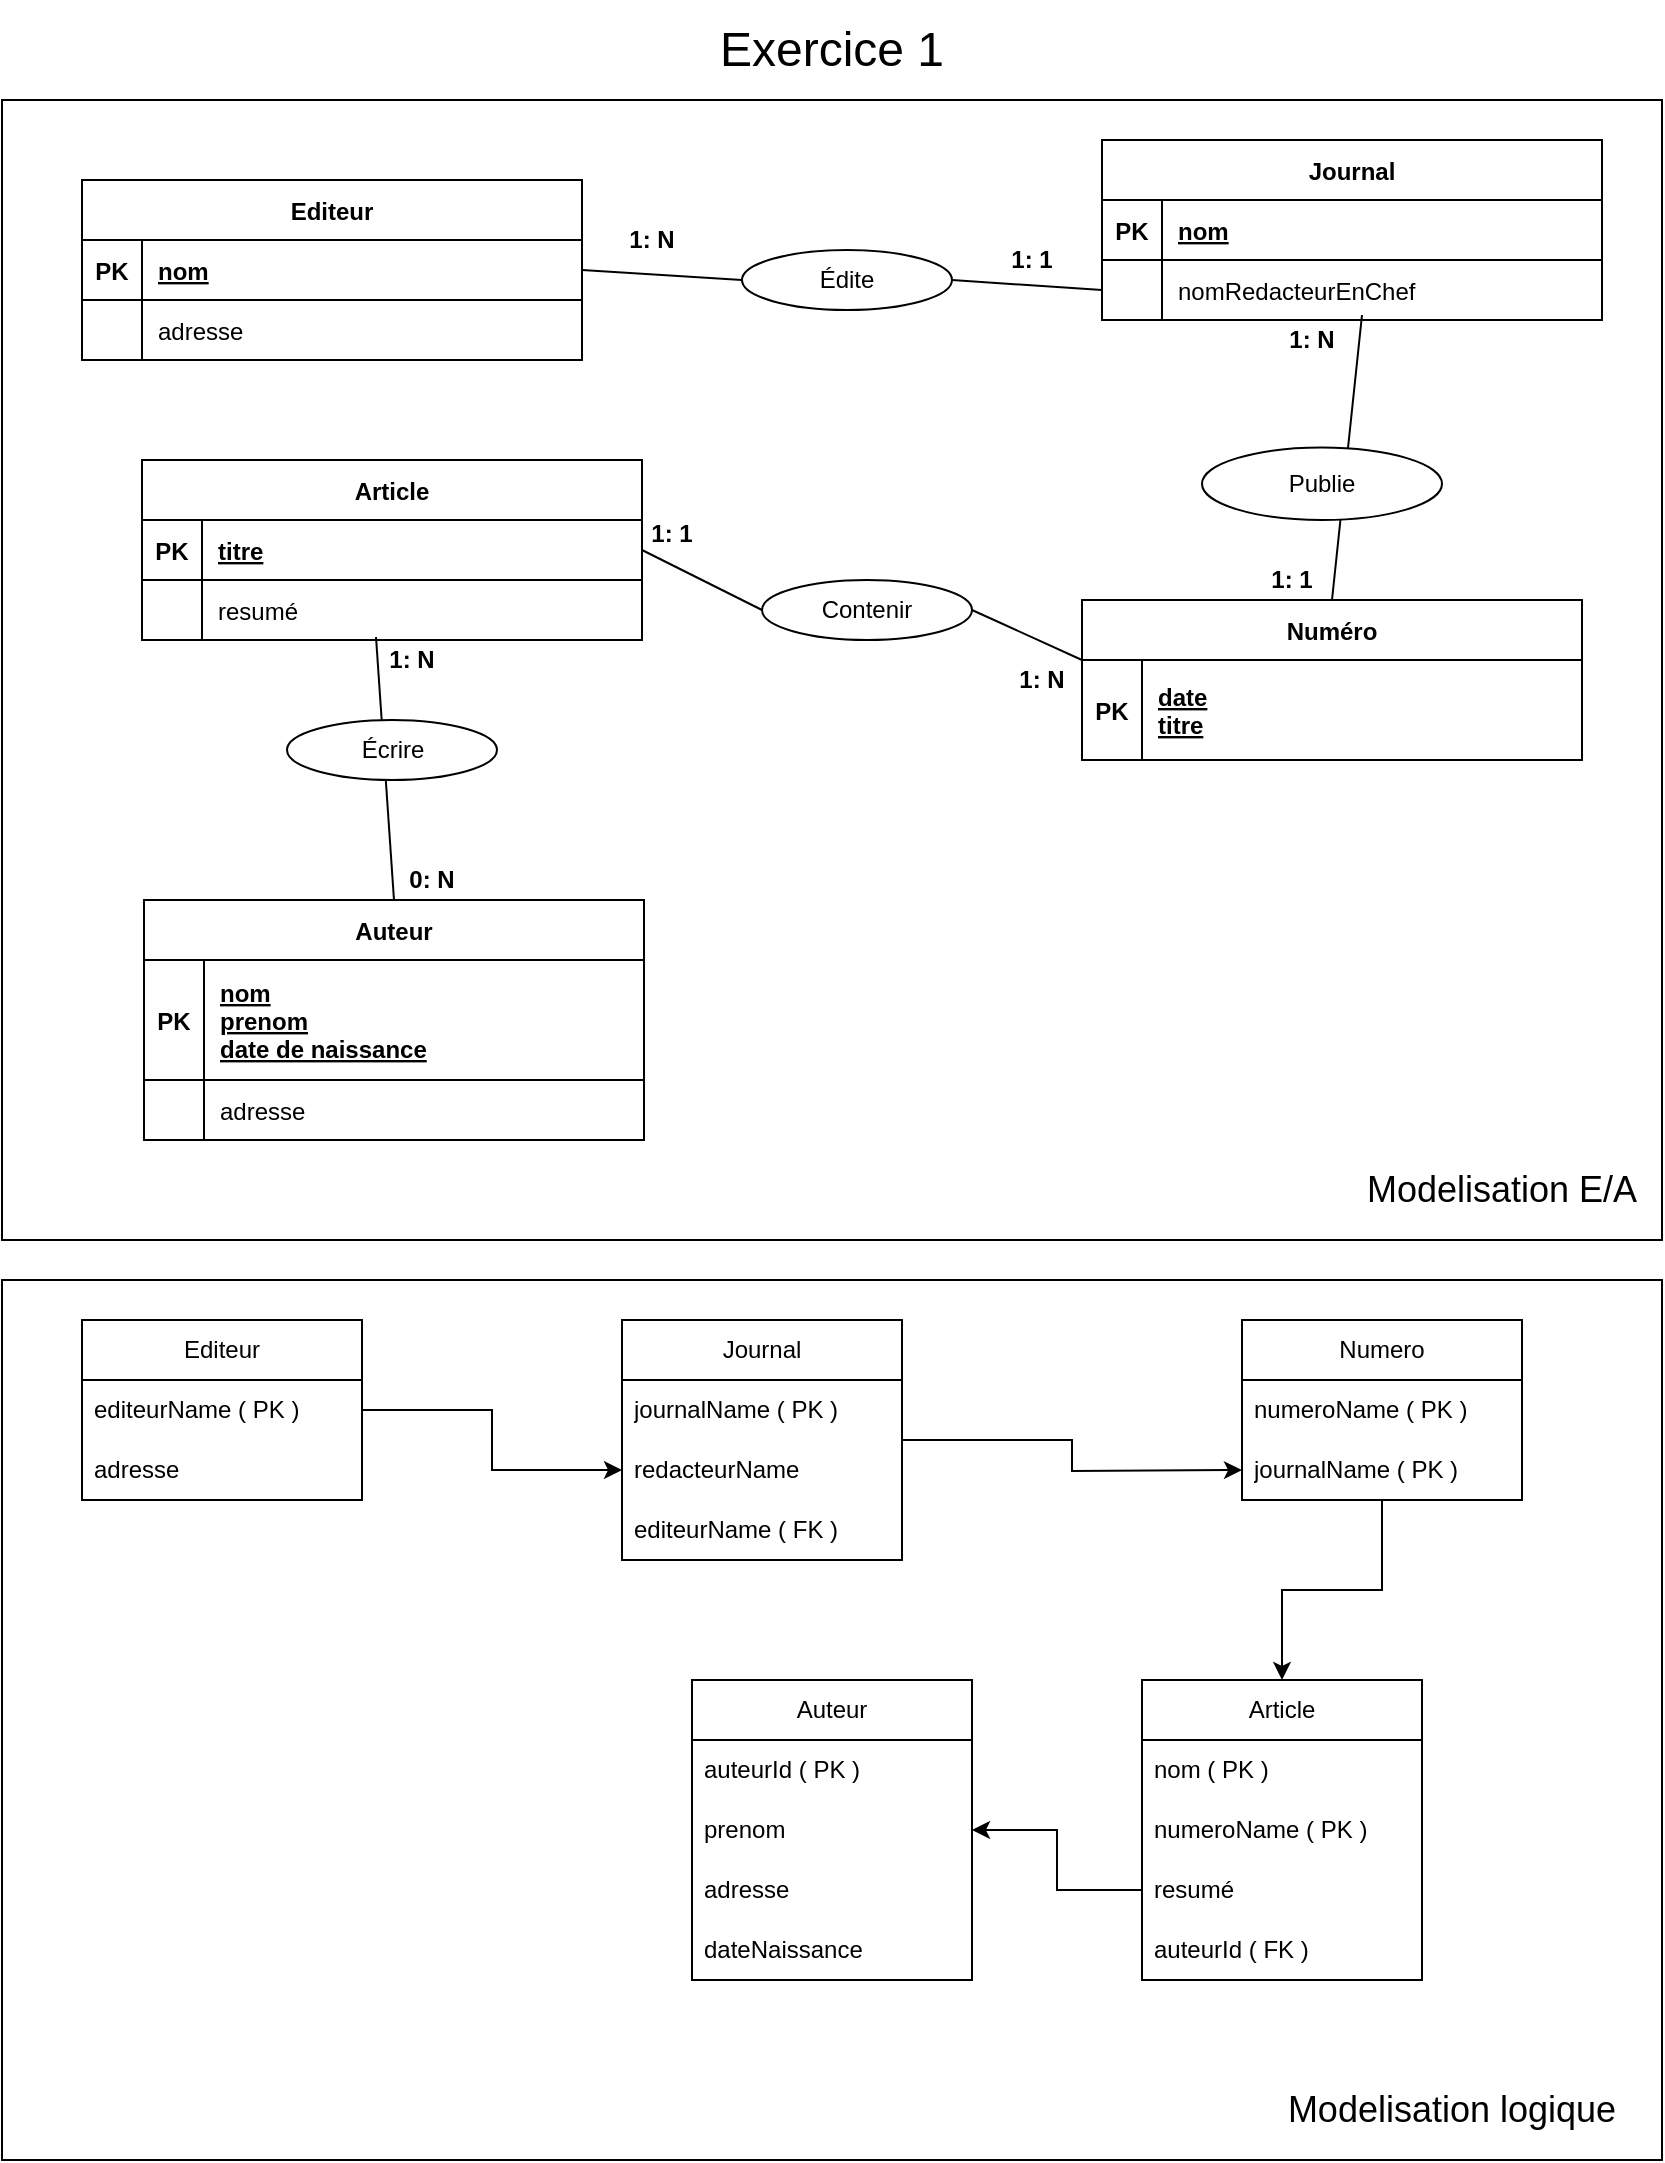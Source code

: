 <mxfile version="26.0.4">
  <diagram id="R2lEEEUBdFMjLlhIrx00" name="Page-1">
    <mxGraphModel dx="985" dy="519" grid="1" gridSize="10" guides="1" tooltips="1" connect="1" arrows="1" fold="1" page="1" pageScale="1" pageWidth="850" pageHeight="1100" math="0" shadow="0" extFonts="Permanent Marker^https://fonts.googleapis.com/css?family=Permanent+Marker">
      <root>
        <mxCell id="0" />
        <mxCell id="1" parent="0" />
        <mxCell id="2zNFN6GyW0OHNHu0MdLy-56" value="" style="rounded=0;whiteSpace=wrap;html=1;" vertex="1" parent="1">
          <mxGeometry x="10" y="60" width="830" height="570" as="geometry" />
        </mxCell>
        <mxCell id="2zNFN6GyW0OHNHu0MdLy-8" value="" style="endArrow=none;html=1;rounded=0;exitX=0.5;exitY=0;exitDx=0;exitDy=0;entryX=0.52;entryY=0.917;entryDx=0;entryDy=0;entryPerimeter=0;" edge="1" parent="1" source="C-vyLk0tnHw3VtMMgP7b-13" target="2zNFN6GyW0OHNHu0MdLy-36">
          <mxGeometry width="50" height="50" relative="1" as="geometry">
            <mxPoint x="450" y="270" as="sourcePoint" />
            <mxPoint x="715" y="171" as="targetPoint" />
          </mxGeometry>
        </mxCell>
        <mxCell id="2zNFN6GyW0OHNHu0MdLy-43" value="" style="ellipse;whiteSpace=wrap;html=1;" vertex="1" parent="1">
          <mxGeometry x="610" y="233.75" width="120" height="36.25" as="geometry" />
        </mxCell>
        <mxCell id="C-vyLk0tnHw3VtMMgP7b-13" value="Numéro" style="shape=table;startSize=30;container=1;collapsible=1;childLayout=tableLayout;fixedRows=1;rowLines=0;fontStyle=1;align=center;resizeLast=1;movable=1;resizable=1;rotatable=1;deletable=1;editable=1;locked=0;connectable=1;" parent="1" vertex="1">
          <mxGeometry x="550" y="310" width="250" height="80" as="geometry" />
        </mxCell>
        <mxCell id="C-vyLk0tnHw3VtMMgP7b-14" value="" style="shape=partialRectangle;collapsible=0;dropTarget=0;pointerEvents=0;fillColor=none;points=[[0,0.5],[1,0.5]];portConstraint=eastwest;top=0;left=0;right=0;bottom=1;" parent="C-vyLk0tnHw3VtMMgP7b-13" vertex="1">
          <mxGeometry y="30" width="250" height="50" as="geometry" />
        </mxCell>
        <mxCell id="C-vyLk0tnHw3VtMMgP7b-15" value="PK" style="shape=partialRectangle;overflow=hidden;connectable=0;fillColor=none;top=0;left=0;bottom=0;right=0;fontStyle=1;" parent="C-vyLk0tnHw3VtMMgP7b-14" vertex="1">
          <mxGeometry width="30" height="50" as="geometry">
            <mxRectangle width="30" height="50" as="alternateBounds" />
          </mxGeometry>
        </mxCell>
        <mxCell id="C-vyLk0tnHw3VtMMgP7b-16" value="date&#xa;titre" style="shape=partialRectangle;overflow=hidden;connectable=1;fillColor=none;top=0;left=0;bottom=0;right=0;align=left;spacingLeft=6;fontStyle=5;movable=1;resizable=1;rotatable=1;deletable=1;editable=1;locked=0;" parent="C-vyLk0tnHw3VtMMgP7b-14" vertex="1">
          <mxGeometry x="30" width="220" height="50" as="geometry">
            <mxRectangle width="220" height="50" as="alternateBounds" />
          </mxGeometry>
        </mxCell>
        <mxCell id="C-vyLk0tnHw3VtMMgP7b-23" value="Editeur" style="shape=table;startSize=30;container=1;collapsible=1;childLayout=tableLayout;fixedRows=1;rowLines=0;fontStyle=1;align=center;resizeLast=1;" parent="1" vertex="1">
          <mxGeometry x="50" y="100" width="250" height="90" as="geometry" />
        </mxCell>
        <mxCell id="C-vyLk0tnHw3VtMMgP7b-24" value="" style="shape=partialRectangle;collapsible=0;dropTarget=0;pointerEvents=0;fillColor=none;points=[[0,0.5],[1,0.5]];portConstraint=eastwest;top=0;left=0;right=0;bottom=1;" parent="C-vyLk0tnHw3VtMMgP7b-23" vertex="1">
          <mxGeometry y="30" width="250" height="30" as="geometry" />
        </mxCell>
        <mxCell id="C-vyLk0tnHw3VtMMgP7b-25" value="PK" style="shape=partialRectangle;overflow=hidden;connectable=0;fillColor=none;top=0;left=0;bottom=0;right=0;fontStyle=1;" parent="C-vyLk0tnHw3VtMMgP7b-24" vertex="1">
          <mxGeometry width="30" height="30" as="geometry">
            <mxRectangle width="30" height="30" as="alternateBounds" />
          </mxGeometry>
        </mxCell>
        <mxCell id="C-vyLk0tnHw3VtMMgP7b-26" value="nom" style="shape=partialRectangle;overflow=hidden;connectable=0;fillColor=none;top=0;left=0;bottom=0;right=0;align=left;spacingLeft=6;fontStyle=5;" parent="C-vyLk0tnHw3VtMMgP7b-24" vertex="1">
          <mxGeometry x="30" width="220" height="30" as="geometry">
            <mxRectangle width="220" height="30" as="alternateBounds" />
          </mxGeometry>
        </mxCell>
        <mxCell id="C-vyLk0tnHw3VtMMgP7b-27" value="" style="shape=partialRectangle;collapsible=0;dropTarget=0;pointerEvents=0;fillColor=none;points=[[0,0.5],[1,0.5]];portConstraint=eastwest;top=0;left=0;right=0;bottom=0;" parent="C-vyLk0tnHw3VtMMgP7b-23" vertex="1">
          <mxGeometry y="60" width="250" height="30" as="geometry" />
        </mxCell>
        <mxCell id="C-vyLk0tnHw3VtMMgP7b-28" value="" style="shape=partialRectangle;overflow=hidden;connectable=0;fillColor=none;top=0;left=0;bottom=0;right=0;" parent="C-vyLk0tnHw3VtMMgP7b-27" vertex="1">
          <mxGeometry width="30" height="30" as="geometry">
            <mxRectangle width="30" height="30" as="alternateBounds" />
          </mxGeometry>
        </mxCell>
        <mxCell id="C-vyLk0tnHw3VtMMgP7b-29" value="adresse" style="shape=partialRectangle;overflow=hidden;connectable=0;fillColor=none;top=0;left=0;bottom=0;right=0;align=left;spacingLeft=6;" parent="C-vyLk0tnHw3VtMMgP7b-27" vertex="1">
          <mxGeometry x="30" width="220" height="30" as="geometry">
            <mxRectangle width="220" height="30" as="alternateBounds" />
          </mxGeometry>
        </mxCell>
        <mxCell id="2zNFN6GyW0OHNHu0MdLy-2" value="&lt;font style=&quot;font-size: 24px;&quot;&gt;Exercice 1&lt;/font&gt;" style="text;html=1;align=center;verticalAlign=middle;whiteSpace=wrap;rounded=0;" vertex="1" parent="1">
          <mxGeometry x="345" y="10" width="160" height="50" as="geometry" />
        </mxCell>
        <mxCell id="2zNFN6GyW0OHNHu0MdLy-3" value="" style="endArrow=none;html=1;rounded=0;exitX=1;exitY=0.5;exitDx=0;exitDy=0;entryX=0;entryY=0.5;entryDx=0;entryDy=0;" edge="1" parent="1" source="2zNFN6GyW0OHNHu0MdLy-4" target="2zNFN6GyW0OHNHu0MdLy-36">
          <mxGeometry width="50" height="50" relative="1" as="geometry">
            <mxPoint x="450" y="270" as="sourcePoint" />
            <mxPoint x="550" y="145" as="targetPoint" />
          </mxGeometry>
        </mxCell>
        <mxCell id="2zNFN6GyW0OHNHu0MdLy-5" value="" style="endArrow=none;html=1;rounded=0;exitX=1;exitY=0.5;exitDx=0;exitDy=0;entryX=0;entryY=0.5;entryDx=0;entryDy=0;" edge="1" parent="1" source="C-vyLk0tnHw3VtMMgP7b-24" target="2zNFN6GyW0OHNHu0MdLy-4">
          <mxGeometry width="50" height="50" relative="1" as="geometry">
            <mxPoint x="320" y="175" as="sourcePoint" />
            <mxPoint x="505" y="160" as="targetPoint" />
          </mxGeometry>
        </mxCell>
        <mxCell id="2zNFN6GyW0OHNHu0MdLy-4" value="Édite" style="ellipse;whiteSpace=wrap;html=1;" vertex="1" parent="1">
          <mxGeometry x="380" y="135" width="105" height="30" as="geometry" />
        </mxCell>
        <mxCell id="2zNFN6GyW0OHNHu0MdLy-6" value="&lt;b&gt;1: N&lt;/b&gt;" style="text;html=1;align=center;verticalAlign=middle;whiteSpace=wrap;rounded=0;" vertex="1" parent="1">
          <mxGeometry x="310" y="120" width="50" height="20" as="geometry" />
        </mxCell>
        <mxCell id="2zNFN6GyW0OHNHu0MdLy-7" value="&lt;b&gt;1: 1&lt;/b&gt;" style="text;html=1;align=center;verticalAlign=middle;whiteSpace=wrap;rounded=0;" vertex="1" parent="1">
          <mxGeometry x="500" y="130" width="50" height="20" as="geometry" />
        </mxCell>
        <mxCell id="2zNFN6GyW0OHNHu0MdLy-12" value="Publie" style="text;html=1;align=center;verticalAlign=middle;whiteSpace=wrap;rounded=0;" vertex="1" parent="1">
          <mxGeometry x="640" y="236.88" width="60" height="30" as="geometry" />
        </mxCell>
        <mxCell id="2zNFN6GyW0OHNHu0MdLy-18" value="Article" style="shape=table;startSize=30;container=1;collapsible=1;childLayout=tableLayout;fixedRows=1;rowLines=0;fontStyle=1;align=center;resizeLast=1;" vertex="1" parent="1">
          <mxGeometry x="80" y="240" width="250" height="90" as="geometry" />
        </mxCell>
        <mxCell id="2zNFN6GyW0OHNHu0MdLy-19" value="" style="shape=partialRectangle;collapsible=0;dropTarget=0;pointerEvents=0;fillColor=none;points=[[0,0.5],[1,0.5]];portConstraint=eastwest;top=0;left=0;right=0;bottom=1;" vertex="1" parent="2zNFN6GyW0OHNHu0MdLy-18">
          <mxGeometry y="30" width="250" height="30" as="geometry" />
        </mxCell>
        <mxCell id="2zNFN6GyW0OHNHu0MdLy-20" value="PK" style="shape=partialRectangle;overflow=hidden;connectable=0;fillColor=none;top=0;left=0;bottom=0;right=0;fontStyle=1;" vertex="1" parent="2zNFN6GyW0OHNHu0MdLy-19">
          <mxGeometry width="30" height="30" as="geometry">
            <mxRectangle width="30" height="30" as="alternateBounds" />
          </mxGeometry>
        </mxCell>
        <mxCell id="2zNFN6GyW0OHNHu0MdLy-21" value="titre" style="shape=partialRectangle;overflow=hidden;connectable=0;fillColor=none;top=0;left=0;bottom=0;right=0;align=left;spacingLeft=6;fontStyle=5;" vertex="1" parent="2zNFN6GyW0OHNHu0MdLy-19">
          <mxGeometry x="30" width="220" height="30" as="geometry">
            <mxRectangle width="220" height="30" as="alternateBounds" />
          </mxGeometry>
        </mxCell>
        <mxCell id="2zNFN6GyW0OHNHu0MdLy-22" value="" style="shape=partialRectangle;collapsible=0;dropTarget=0;pointerEvents=0;fillColor=none;points=[[0,0.5],[1,0.5]];portConstraint=eastwest;top=0;left=0;right=0;bottom=0;" vertex="1" parent="2zNFN6GyW0OHNHu0MdLy-18">
          <mxGeometry y="60" width="250" height="30" as="geometry" />
        </mxCell>
        <mxCell id="2zNFN6GyW0OHNHu0MdLy-23" value="" style="shape=partialRectangle;overflow=hidden;connectable=0;fillColor=none;top=0;left=0;bottom=0;right=0;" vertex="1" parent="2zNFN6GyW0OHNHu0MdLy-22">
          <mxGeometry width="30" height="30" as="geometry">
            <mxRectangle width="30" height="30" as="alternateBounds" />
          </mxGeometry>
        </mxCell>
        <mxCell id="2zNFN6GyW0OHNHu0MdLy-24" value="resumé" style="shape=partialRectangle;overflow=hidden;connectable=0;fillColor=none;top=0;left=0;bottom=0;right=0;align=left;spacingLeft=6;" vertex="1" parent="2zNFN6GyW0OHNHu0MdLy-22">
          <mxGeometry x="30" width="220" height="30" as="geometry">
            <mxRectangle width="220" height="30" as="alternateBounds" />
          </mxGeometry>
        </mxCell>
        <mxCell id="2zNFN6GyW0OHNHu0MdLy-25" value="Auteur" style="shape=table;startSize=30;container=1;collapsible=1;childLayout=tableLayout;fixedRows=1;rowLines=0;fontStyle=1;align=center;resizeLast=1;" vertex="1" parent="1">
          <mxGeometry x="81" y="460" width="250" height="120" as="geometry" />
        </mxCell>
        <mxCell id="2zNFN6GyW0OHNHu0MdLy-26" value="" style="shape=partialRectangle;collapsible=0;dropTarget=0;pointerEvents=0;fillColor=none;points=[[0,0.5],[1,0.5]];portConstraint=eastwest;top=0;left=0;right=0;bottom=1;" vertex="1" parent="2zNFN6GyW0OHNHu0MdLy-25">
          <mxGeometry y="30" width="250" height="60" as="geometry" />
        </mxCell>
        <mxCell id="2zNFN6GyW0OHNHu0MdLy-27" value="PK" style="shape=partialRectangle;overflow=hidden;connectable=0;fillColor=none;top=0;left=0;bottom=0;right=0;fontStyle=1;" vertex="1" parent="2zNFN6GyW0OHNHu0MdLy-26">
          <mxGeometry width="30" height="60" as="geometry">
            <mxRectangle width="30" height="60" as="alternateBounds" />
          </mxGeometry>
        </mxCell>
        <mxCell id="2zNFN6GyW0OHNHu0MdLy-28" value="nom&#xa;prenom&#xa;date de naissance" style="shape=partialRectangle;overflow=hidden;connectable=0;fillColor=none;top=0;left=0;bottom=0;right=0;align=left;spacingLeft=6;fontStyle=5;" vertex="1" parent="2zNFN6GyW0OHNHu0MdLy-26">
          <mxGeometry x="30" width="220" height="60" as="geometry">
            <mxRectangle width="220" height="60" as="alternateBounds" />
          </mxGeometry>
        </mxCell>
        <mxCell id="2zNFN6GyW0OHNHu0MdLy-29" value="" style="shape=partialRectangle;collapsible=0;dropTarget=0;pointerEvents=0;fillColor=none;points=[[0,0.5],[1,0.5]];portConstraint=eastwest;top=0;left=0;right=0;bottom=0;" vertex="1" parent="2zNFN6GyW0OHNHu0MdLy-25">
          <mxGeometry y="90" width="250" height="30" as="geometry" />
        </mxCell>
        <mxCell id="2zNFN6GyW0OHNHu0MdLy-30" value="" style="shape=partialRectangle;overflow=hidden;connectable=0;fillColor=none;top=0;left=0;bottom=0;right=0;" vertex="1" parent="2zNFN6GyW0OHNHu0MdLy-29">
          <mxGeometry width="30" height="30" as="geometry">
            <mxRectangle width="30" height="30" as="alternateBounds" />
          </mxGeometry>
        </mxCell>
        <mxCell id="2zNFN6GyW0OHNHu0MdLy-31" value="adresse" style="shape=partialRectangle;overflow=hidden;connectable=0;fillColor=none;top=0;left=0;bottom=0;right=0;align=left;spacingLeft=6;" vertex="1" parent="2zNFN6GyW0OHNHu0MdLy-29">
          <mxGeometry x="30" width="220" height="30" as="geometry">
            <mxRectangle width="220" height="30" as="alternateBounds" />
          </mxGeometry>
        </mxCell>
        <mxCell id="2zNFN6GyW0OHNHu0MdLy-32" value="Journal" style="shape=table;startSize=30;container=1;collapsible=1;childLayout=tableLayout;fixedRows=1;rowLines=0;fontStyle=1;align=center;resizeLast=1;" vertex="1" parent="1">
          <mxGeometry x="560" y="80" width="250" height="90" as="geometry" />
        </mxCell>
        <mxCell id="2zNFN6GyW0OHNHu0MdLy-33" value="" style="shape=partialRectangle;collapsible=0;dropTarget=0;pointerEvents=0;fillColor=none;points=[[0,0.5],[1,0.5]];portConstraint=eastwest;top=0;left=0;right=0;bottom=1;" vertex="1" parent="2zNFN6GyW0OHNHu0MdLy-32">
          <mxGeometry y="30" width="250" height="30" as="geometry" />
        </mxCell>
        <mxCell id="2zNFN6GyW0OHNHu0MdLy-34" value="PK" style="shape=partialRectangle;overflow=hidden;connectable=0;fillColor=none;top=0;left=0;bottom=0;right=0;fontStyle=1;" vertex="1" parent="2zNFN6GyW0OHNHu0MdLy-33">
          <mxGeometry width="30" height="30" as="geometry">
            <mxRectangle width="30" height="30" as="alternateBounds" />
          </mxGeometry>
        </mxCell>
        <mxCell id="2zNFN6GyW0OHNHu0MdLy-35" value="nom" style="shape=partialRectangle;overflow=hidden;connectable=0;fillColor=none;top=0;left=0;bottom=0;right=0;align=left;spacingLeft=6;fontStyle=5;" vertex="1" parent="2zNFN6GyW0OHNHu0MdLy-33">
          <mxGeometry x="30" width="220" height="30" as="geometry">
            <mxRectangle width="220" height="30" as="alternateBounds" />
          </mxGeometry>
        </mxCell>
        <mxCell id="2zNFN6GyW0OHNHu0MdLy-36" value="" style="shape=partialRectangle;collapsible=0;dropTarget=0;pointerEvents=0;fillColor=none;points=[[0,0.5],[1,0.5]];portConstraint=eastwest;top=0;left=0;right=0;bottom=0;" vertex="1" parent="2zNFN6GyW0OHNHu0MdLy-32">
          <mxGeometry y="60" width="250" height="30" as="geometry" />
        </mxCell>
        <mxCell id="2zNFN6GyW0OHNHu0MdLy-37" value="" style="shape=partialRectangle;overflow=hidden;connectable=0;fillColor=none;top=0;left=0;bottom=0;right=0;" vertex="1" parent="2zNFN6GyW0OHNHu0MdLy-36">
          <mxGeometry width="30" height="30" as="geometry">
            <mxRectangle width="30" height="30" as="alternateBounds" />
          </mxGeometry>
        </mxCell>
        <mxCell id="2zNFN6GyW0OHNHu0MdLy-38" value="nomRedacteurEnChef" style="shape=partialRectangle;overflow=hidden;connectable=0;fillColor=none;top=0;left=0;bottom=0;right=0;align=left;spacingLeft=6;" vertex="1" parent="2zNFN6GyW0OHNHu0MdLy-36">
          <mxGeometry x="30" width="220" height="30" as="geometry">
            <mxRectangle width="220" height="30" as="alternateBounds" />
          </mxGeometry>
        </mxCell>
        <mxCell id="2zNFN6GyW0OHNHu0MdLy-39" value="" style="endArrow=none;html=1;rounded=0;entryX=0.5;entryY=0;entryDx=0;entryDy=0;exitX=0.14;exitY=-0.075;exitDx=0;exitDy=0;exitPerimeter=0;" edge="1" parent="1" source="2zNFN6GyW0OHNHu0MdLy-52" target="2zNFN6GyW0OHNHu0MdLy-25">
          <mxGeometry width="50" height="50" relative="1" as="geometry">
            <mxPoint x="420" y="450" as="sourcePoint" />
            <mxPoint x="500" y="310" as="targetPoint" />
          </mxGeometry>
        </mxCell>
        <mxCell id="2zNFN6GyW0OHNHu0MdLy-40" value="Écrire" style="ellipse;whiteSpace=wrap;html=1;" vertex="1" parent="1">
          <mxGeometry x="152.5" y="370" width="105" height="30" as="geometry" />
        </mxCell>
        <mxCell id="2zNFN6GyW0OHNHu0MdLy-41" value="" style="endArrow=none;html=1;rounded=0;entryX=0;entryY=0;entryDx=0;entryDy=0;entryPerimeter=0;exitX=1;exitY=0.5;exitDx=0;exitDy=0;" edge="1" parent="1" source="2zNFN6GyW0OHNHu0MdLy-42" target="C-vyLk0tnHw3VtMMgP7b-14">
          <mxGeometry width="50" height="50" relative="1" as="geometry">
            <mxPoint x="450" y="360" as="sourcePoint" />
            <mxPoint x="548" y="366.49" as="targetPoint" />
          </mxGeometry>
        </mxCell>
        <mxCell id="2zNFN6GyW0OHNHu0MdLy-44" value="" style="endArrow=none;html=1;rounded=0;entryX=0;entryY=0.5;entryDx=0;entryDy=0;exitX=1;exitY=0.5;exitDx=0;exitDy=0;" edge="1" parent="1" source="2zNFN6GyW0OHNHu0MdLy-19" target="2zNFN6GyW0OHNHu0MdLy-42">
          <mxGeometry width="50" height="50" relative="1" as="geometry">
            <mxPoint x="330" y="285" as="sourcePoint" />
            <mxPoint x="550" y="340" as="targetPoint" />
          </mxGeometry>
        </mxCell>
        <mxCell id="2zNFN6GyW0OHNHu0MdLy-42" value="Contenir" style="ellipse;whiteSpace=wrap;html=1;" vertex="1" parent="1">
          <mxGeometry x="390" y="300" width="105" height="30" as="geometry" />
        </mxCell>
        <mxCell id="2zNFN6GyW0OHNHu0MdLy-50" value="&lt;b&gt;1: N&lt;/b&gt;" style="text;html=1;align=center;verticalAlign=middle;whiteSpace=wrap;rounded=0;" vertex="1" parent="1">
          <mxGeometry x="640" y="170" width="50" height="20" as="geometry" />
        </mxCell>
        <mxCell id="2zNFN6GyW0OHNHu0MdLy-51" value="&lt;b&gt;1: 1&lt;/b&gt;" style="text;html=1;align=center;verticalAlign=middle;whiteSpace=wrap;rounded=0;" vertex="1" parent="1">
          <mxGeometry x="630" y="290" width="50" height="20" as="geometry" />
        </mxCell>
        <mxCell id="2zNFN6GyW0OHNHu0MdLy-52" value="&lt;b&gt;1: N&lt;/b&gt;" style="text;html=1;align=center;verticalAlign=middle;whiteSpace=wrap;rounded=0;" vertex="1" parent="1">
          <mxGeometry x="190" y="330" width="50" height="20" as="geometry" />
        </mxCell>
        <mxCell id="2zNFN6GyW0OHNHu0MdLy-53" value="&lt;b&gt;0: N&lt;/b&gt;" style="text;html=1;align=center;verticalAlign=middle;whiteSpace=wrap;rounded=0;" vertex="1" parent="1">
          <mxGeometry x="200" y="440" width="50" height="20" as="geometry" />
        </mxCell>
        <mxCell id="2zNFN6GyW0OHNHu0MdLy-54" value="&lt;b&gt;1: N&lt;/b&gt;" style="text;html=1;align=center;verticalAlign=middle;whiteSpace=wrap;rounded=0;" vertex="1" parent="1">
          <mxGeometry x="505" y="340" width="50" height="20" as="geometry" />
        </mxCell>
        <mxCell id="2zNFN6GyW0OHNHu0MdLy-55" value="&lt;b&gt;1: 1&lt;/b&gt;" style="text;html=1;align=center;verticalAlign=middle;whiteSpace=wrap;rounded=0;" vertex="1" parent="1">
          <mxGeometry x="320" y="266.88" width="50" height="20" as="geometry" />
        </mxCell>
        <mxCell id="2zNFN6GyW0OHNHu0MdLy-57" value="&lt;font style=&quot;font-size: 18px;&quot;&gt;Modelisation E/A&lt;/font&gt;" style="text;html=1;align=center;verticalAlign=middle;whiteSpace=wrap;rounded=0;" vertex="1" parent="1">
          <mxGeometry x="690" y="590" width="140" height="30" as="geometry" />
        </mxCell>
        <mxCell id="2zNFN6GyW0OHNHu0MdLy-58" value="" style="rounded=0;whiteSpace=wrap;html=1;" vertex="1" parent="1">
          <mxGeometry x="10" y="650" width="830" height="440" as="geometry" />
        </mxCell>
        <mxCell id="2zNFN6GyW0OHNHu0MdLy-59" value="Editeur" style="swimlane;fontStyle=0;childLayout=stackLayout;horizontal=1;startSize=30;horizontalStack=0;resizeParent=1;resizeParentMax=0;resizeLast=0;collapsible=1;marginBottom=0;whiteSpace=wrap;html=1;" vertex="1" parent="1">
          <mxGeometry x="50" y="670" width="140" height="90" as="geometry">
            <mxRectangle x="30" y="670" width="80" height="30" as="alternateBounds" />
          </mxGeometry>
        </mxCell>
        <mxCell id="2zNFN6GyW0OHNHu0MdLy-60" value="editeurName ( PK )" style="text;strokeColor=none;fillColor=none;align=left;verticalAlign=middle;spacingLeft=4;spacingRight=4;overflow=hidden;points=[[0,0.5],[1,0.5]];portConstraint=eastwest;rotatable=0;whiteSpace=wrap;html=1;" vertex="1" parent="2zNFN6GyW0OHNHu0MdLy-59">
          <mxGeometry y="30" width="140" height="30" as="geometry" />
        </mxCell>
        <mxCell id="2zNFN6GyW0OHNHu0MdLy-61" value="adresse" style="text;strokeColor=none;fillColor=none;align=left;verticalAlign=middle;spacingLeft=4;spacingRight=4;overflow=hidden;points=[[0,0.5],[1,0.5]];portConstraint=eastwest;rotatable=0;whiteSpace=wrap;html=1;" vertex="1" parent="2zNFN6GyW0OHNHu0MdLy-59">
          <mxGeometry y="60" width="140" height="30" as="geometry" />
        </mxCell>
        <mxCell id="2zNFN6GyW0OHNHu0MdLy-89" style="edgeStyle=orthogonalEdgeStyle;rounded=0;orthogonalLoop=1;jettySize=auto;html=1;" edge="1" parent="1" source="2zNFN6GyW0OHNHu0MdLy-66">
          <mxGeometry relative="1" as="geometry">
            <mxPoint x="630" y="745" as="targetPoint" />
          </mxGeometry>
        </mxCell>
        <mxCell id="2zNFN6GyW0OHNHu0MdLy-66" value="Journal" style="swimlane;fontStyle=0;childLayout=stackLayout;horizontal=1;startSize=30;horizontalStack=0;resizeParent=1;resizeParentMax=0;resizeLast=0;collapsible=1;marginBottom=0;whiteSpace=wrap;html=1;" vertex="1" parent="1">
          <mxGeometry x="320" y="670" width="140" height="120" as="geometry" />
        </mxCell>
        <mxCell id="2zNFN6GyW0OHNHu0MdLy-67" value="journalName ( PK )" style="text;strokeColor=none;fillColor=none;align=left;verticalAlign=middle;spacingLeft=4;spacingRight=4;overflow=hidden;points=[[0,0.5],[1,0.5]];portConstraint=eastwest;rotatable=0;whiteSpace=wrap;html=1;" vertex="1" parent="2zNFN6GyW0OHNHu0MdLy-66">
          <mxGeometry y="30" width="140" height="30" as="geometry" />
        </mxCell>
        <mxCell id="2zNFN6GyW0OHNHu0MdLy-68" value="redacteurName" style="text;strokeColor=none;fillColor=none;align=left;verticalAlign=middle;spacingLeft=4;spacingRight=4;overflow=hidden;points=[[0,0.5],[1,0.5]];portConstraint=eastwest;rotatable=0;whiteSpace=wrap;html=1;" vertex="1" parent="2zNFN6GyW0OHNHu0MdLy-66">
          <mxGeometry y="60" width="140" height="30" as="geometry" />
        </mxCell>
        <mxCell id="2zNFN6GyW0OHNHu0MdLy-69" value="editeurName ( FK )" style="text;strokeColor=none;fillColor=none;align=left;verticalAlign=middle;spacingLeft=4;spacingRight=4;overflow=hidden;points=[[0,0.5],[1,0.5]];portConstraint=eastwest;rotatable=0;whiteSpace=wrap;html=1;" vertex="1" parent="2zNFN6GyW0OHNHu0MdLy-66">
          <mxGeometry y="90" width="140" height="30" as="geometry" />
        </mxCell>
        <mxCell id="2zNFN6GyW0OHNHu0MdLy-94" style="edgeStyle=orthogonalEdgeStyle;rounded=0;orthogonalLoop=1;jettySize=auto;html=1;" edge="1" parent="1" source="2zNFN6GyW0OHNHu0MdLy-70" target="2zNFN6GyW0OHNHu0MdLy-74">
          <mxGeometry relative="1" as="geometry" />
        </mxCell>
        <mxCell id="2zNFN6GyW0OHNHu0MdLy-70" value="Numero" style="swimlane;fontStyle=0;childLayout=stackLayout;horizontal=1;startSize=30;horizontalStack=0;resizeParent=1;resizeParentMax=0;resizeLast=0;collapsible=1;marginBottom=0;whiteSpace=wrap;html=1;" vertex="1" parent="1">
          <mxGeometry x="630" y="670" width="140" height="90" as="geometry" />
        </mxCell>
        <mxCell id="2zNFN6GyW0OHNHu0MdLy-71" value="numeroName ( PK )" style="text;strokeColor=none;fillColor=none;align=left;verticalAlign=middle;spacingLeft=4;spacingRight=4;overflow=hidden;points=[[0,0.5],[1,0.5]];portConstraint=eastwest;rotatable=0;whiteSpace=wrap;html=1;" vertex="1" parent="2zNFN6GyW0OHNHu0MdLy-70">
          <mxGeometry y="30" width="140" height="30" as="geometry" />
        </mxCell>
        <mxCell id="2zNFN6GyW0OHNHu0MdLy-73" value="journalName ( PK )" style="text;strokeColor=none;fillColor=none;align=left;verticalAlign=middle;spacingLeft=4;spacingRight=4;overflow=hidden;points=[[0,0.5],[1,0.5]];portConstraint=eastwest;rotatable=0;whiteSpace=wrap;html=1;" vertex="1" parent="2zNFN6GyW0OHNHu0MdLy-70">
          <mxGeometry y="60" width="140" height="30" as="geometry" />
        </mxCell>
        <mxCell id="2zNFN6GyW0OHNHu0MdLy-74" value="Article" style="swimlane;fontStyle=0;childLayout=stackLayout;horizontal=1;startSize=30;horizontalStack=0;resizeParent=1;resizeParentMax=0;resizeLast=0;collapsible=1;marginBottom=0;whiteSpace=wrap;html=1;" vertex="1" parent="1">
          <mxGeometry x="580" y="850" width="140" height="150" as="geometry" />
        </mxCell>
        <mxCell id="2zNFN6GyW0OHNHu0MdLy-75" value="nom ( PK )" style="text;strokeColor=none;fillColor=none;align=left;verticalAlign=middle;spacingLeft=4;spacingRight=4;overflow=hidden;points=[[0,0.5],[1,0.5]];portConstraint=eastwest;rotatable=0;whiteSpace=wrap;html=1;" vertex="1" parent="2zNFN6GyW0OHNHu0MdLy-74">
          <mxGeometry y="30" width="140" height="30" as="geometry" />
        </mxCell>
        <mxCell id="2zNFN6GyW0OHNHu0MdLy-84" value="numeroName ( PK )" style="text;strokeColor=none;fillColor=none;align=left;verticalAlign=middle;spacingLeft=4;spacingRight=4;overflow=hidden;points=[[0,0.5],[1,0.5]];portConstraint=eastwest;rotatable=0;whiteSpace=wrap;html=1;" vertex="1" parent="2zNFN6GyW0OHNHu0MdLy-74">
          <mxGeometry y="60" width="140" height="30" as="geometry" />
        </mxCell>
        <mxCell id="2zNFN6GyW0OHNHu0MdLy-76" value="resumé" style="text;strokeColor=none;fillColor=none;align=left;verticalAlign=middle;spacingLeft=4;spacingRight=4;overflow=hidden;points=[[0,0.5],[1,0.5]];portConstraint=eastwest;rotatable=0;whiteSpace=wrap;html=1;" vertex="1" parent="2zNFN6GyW0OHNHu0MdLy-74">
          <mxGeometry y="90" width="140" height="30" as="geometry" />
        </mxCell>
        <mxCell id="2zNFN6GyW0OHNHu0MdLy-77" value="auteurId ( FK )" style="text;strokeColor=none;fillColor=none;align=left;verticalAlign=middle;spacingLeft=4;spacingRight=4;overflow=hidden;points=[[0,0.5],[1,0.5]];portConstraint=eastwest;rotatable=0;whiteSpace=wrap;html=1;" vertex="1" parent="2zNFN6GyW0OHNHu0MdLy-74">
          <mxGeometry y="120" width="140" height="30" as="geometry" />
        </mxCell>
        <mxCell id="2zNFN6GyW0OHNHu0MdLy-78" value="Auteur" style="swimlane;fontStyle=0;childLayout=stackLayout;horizontal=1;startSize=30;horizontalStack=0;resizeParent=1;resizeParentMax=0;resizeLast=0;collapsible=1;marginBottom=0;whiteSpace=wrap;html=1;" vertex="1" parent="1">
          <mxGeometry x="355" y="850" width="140" height="150" as="geometry" />
        </mxCell>
        <mxCell id="2zNFN6GyW0OHNHu0MdLy-79" value="auteurId ( PK )" style="text;strokeColor=none;fillColor=none;align=left;verticalAlign=middle;spacingLeft=4;spacingRight=4;overflow=hidden;points=[[0,0.5],[1,0.5]];portConstraint=eastwest;rotatable=0;whiteSpace=wrap;html=1;" vertex="1" parent="2zNFN6GyW0OHNHu0MdLy-78">
          <mxGeometry y="30" width="140" height="30" as="geometry" />
        </mxCell>
        <mxCell id="2zNFN6GyW0OHNHu0MdLy-80" value="prenom" style="text;strokeColor=none;fillColor=none;align=left;verticalAlign=middle;spacingLeft=4;spacingRight=4;overflow=hidden;points=[[0,0.5],[1,0.5]];portConstraint=eastwest;rotatable=0;whiteSpace=wrap;html=1;" vertex="1" parent="2zNFN6GyW0OHNHu0MdLy-78">
          <mxGeometry y="60" width="140" height="30" as="geometry" />
        </mxCell>
        <mxCell id="2zNFN6GyW0OHNHu0MdLy-81" value="adresse" style="text;strokeColor=none;fillColor=none;align=left;verticalAlign=middle;spacingLeft=4;spacingRight=4;overflow=hidden;points=[[0,0.5],[1,0.5]];portConstraint=eastwest;rotatable=0;whiteSpace=wrap;html=1;" vertex="1" parent="2zNFN6GyW0OHNHu0MdLy-78">
          <mxGeometry y="90" width="140" height="30" as="geometry" />
        </mxCell>
        <mxCell id="2zNFN6GyW0OHNHu0MdLy-83" value="dateNaissance" style="text;strokeColor=none;fillColor=none;align=left;verticalAlign=middle;spacingLeft=4;spacingRight=4;overflow=hidden;points=[[0,0.5],[1,0.5]];portConstraint=eastwest;rotatable=0;whiteSpace=wrap;html=1;" vertex="1" parent="2zNFN6GyW0OHNHu0MdLy-78">
          <mxGeometry y="120" width="140" height="30" as="geometry" />
        </mxCell>
        <mxCell id="2zNFN6GyW0OHNHu0MdLy-91" style="edgeStyle=orthogonalEdgeStyle;rounded=0;orthogonalLoop=1;jettySize=auto;html=1;exitX=0;exitY=0.5;exitDx=0;exitDy=0;entryX=1;entryY=0.5;entryDx=0;entryDy=0;" edge="1" parent="1" source="2zNFN6GyW0OHNHu0MdLy-76" target="2zNFN6GyW0OHNHu0MdLy-80">
          <mxGeometry relative="1" as="geometry" />
        </mxCell>
        <mxCell id="2zNFN6GyW0OHNHu0MdLy-92" value="" style="edgeStyle=orthogonalEdgeStyle;rounded=0;orthogonalLoop=1;jettySize=auto;html=1;" edge="1" parent="1" source="2zNFN6GyW0OHNHu0MdLy-60" target="2zNFN6GyW0OHNHu0MdLy-68">
          <mxGeometry relative="1" as="geometry" />
        </mxCell>
        <mxCell id="2zNFN6GyW0OHNHu0MdLy-93" value="&lt;font style=&quot;font-size: 18px;&quot;&gt;Modelisation logique&lt;/font&gt;&lt;span style=&quot;color: rgba(0, 0, 0, 0); font-family: monospace; font-size: 0px; text-align: start; text-wrap-mode: nowrap;&quot;&gt;%3CmxGraphModel%3E%3Croot%3E%3CmxCell%20id%3D%220%22%2F%3E%3CmxCell%20id%3D%221%22%20parent%3D%220%22%2F%3E%3CmxCell%20id%3D%222%22%20value%3D%22%26lt%3Bfont%20style%3D%26quot%3Bfont-size%3A%2018px%3B%26quot%3B%26gt%3BModelisation%20E%2FA%26lt%3B%2Ffont%26gt%3B%22%20style%3D%22text%3Bhtml%3D1%3Balign%3Dcenter%3BverticalAlign%3Dmiddle%3BwhiteSpace%3Dwrap%3Brounded%3D0%3B%22%20vertex%3D%221%22%20parent%3D%221%22%3E%3CmxGeometry%20x%3D%22690%22%20y%3D%22590%22%20width%3D%22140%22%20height%3D%2230%22%20as%3D%22geometry%22%2F%3E%3C%2FmxCell%3E%3C%2Froot%3E%3C%2FmxGraphModel%3El&lt;/span&gt;" style="text;html=1;align=center;verticalAlign=middle;whiteSpace=wrap;rounded=0;" vertex="1" parent="1">
          <mxGeometry x="640" y="1050" width="190" height="30" as="geometry" />
        </mxCell>
      </root>
    </mxGraphModel>
  </diagram>
</mxfile>

